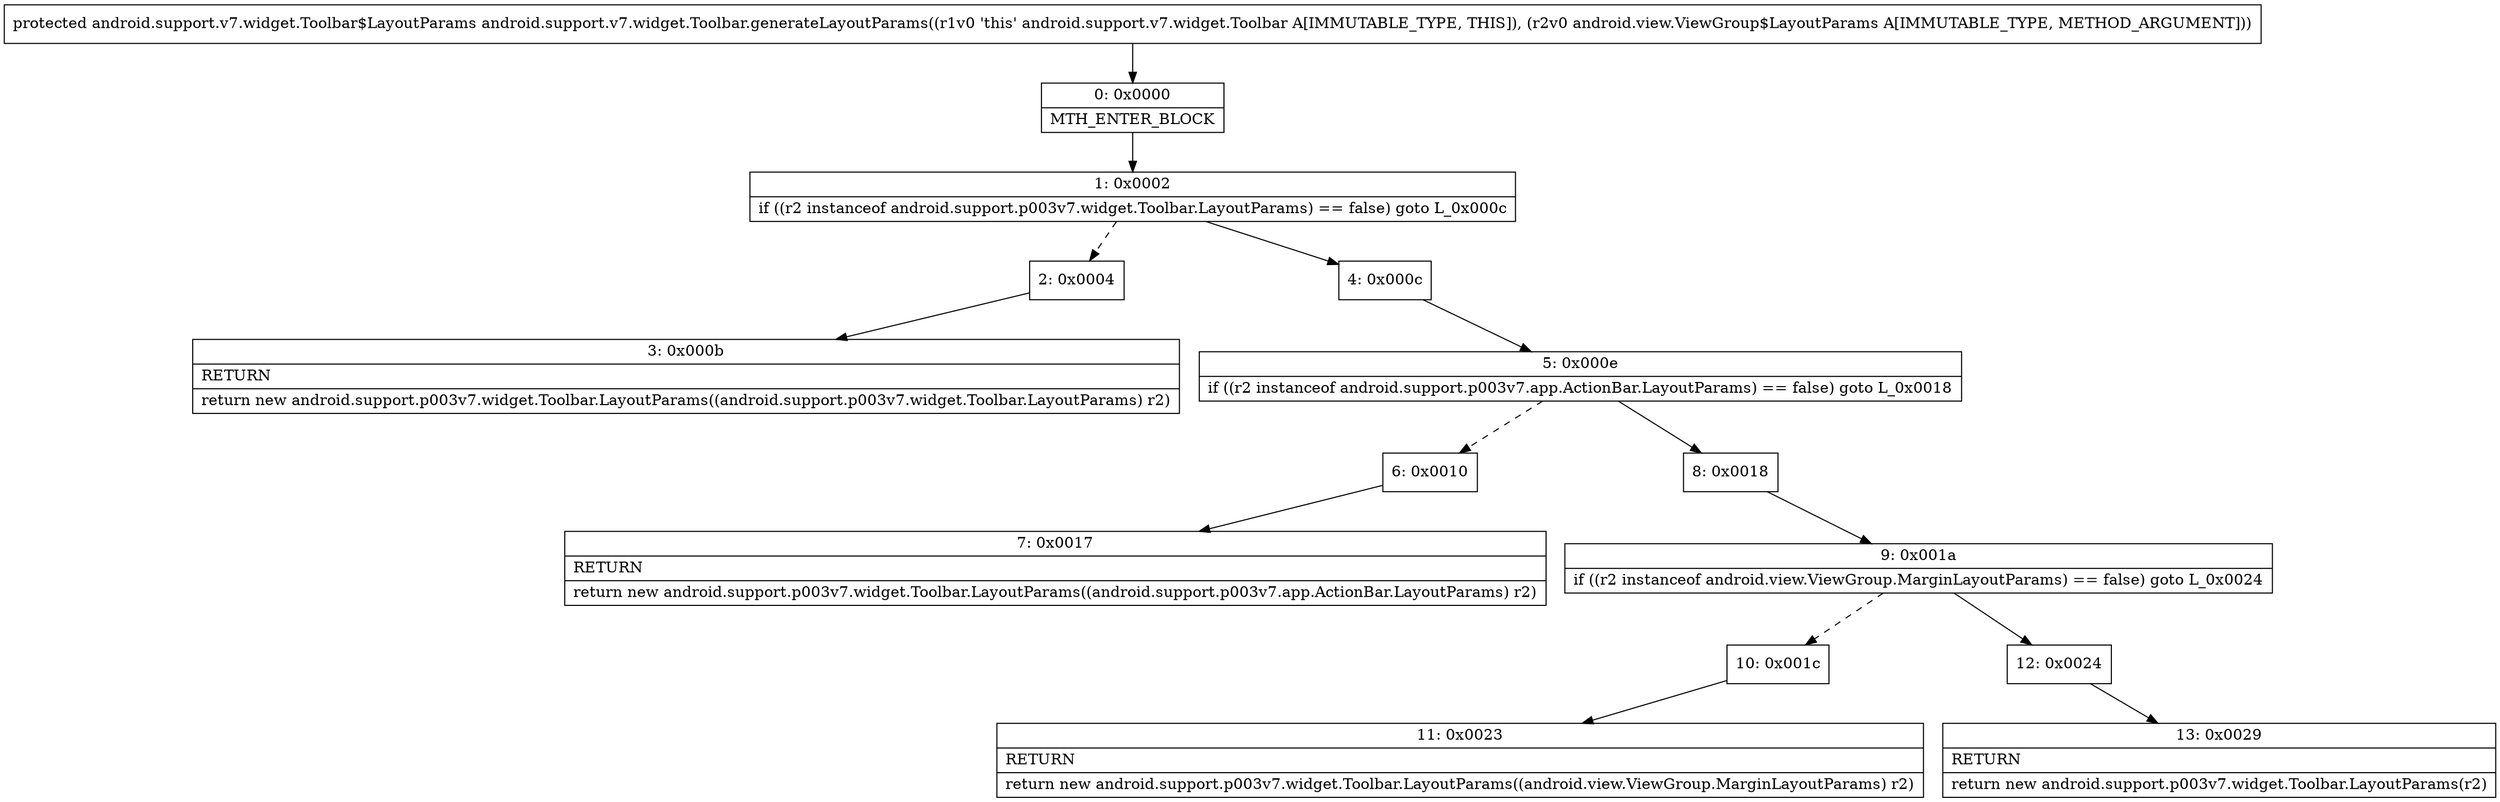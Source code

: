 digraph "CFG forandroid.support.v7.widget.Toolbar.generateLayoutParams(Landroid\/view\/ViewGroup$LayoutParams;)Landroid\/support\/v7\/widget\/Toolbar$LayoutParams;" {
Node_0 [shape=record,label="{0\:\ 0x0000|MTH_ENTER_BLOCK\l}"];
Node_1 [shape=record,label="{1\:\ 0x0002|if ((r2 instanceof android.support.p003v7.widget.Toolbar.LayoutParams) == false) goto L_0x000c\l}"];
Node_2 [shape=record,label="{2\:\ 0x0004}"];
Node_3 [shape=record,label="{3\:\ 0x000b|RETURN\l|return new android.support.p003v7.widget.Toolbar.LayoutParams((android.support.p003v7.widget.Toolbar.LayoutParams) r2)\l}"];
Node_4 [shape=record,label="{4\:\ 0x000c}"];
Node_5 [shape=record,label="{5\:\ 0x000e|if ((r2 instanceof android.support.p003v7.app.ActionBar.LayoutParams) == false) goto L_0x0018\l}"];
Node_6 [shape=record,label="{6\:\ 0x0010}"];
Node_7 [shape=record,label="{7\:\ 0x0017|RETURN\l|return new android.support.p003v7.widget.Toolbar.LayoutParams((android.support.p003v7.app.ActionBar.LayoutParams) r2)\l}"];
Node_8 [shape=record,label="{8\:\ 0x0018}"];
Node_9 [shape=record,label="{9\:\ 0x001a|if ((r2 instanceof android.view.ViewGroup.MarginLayoutParams) == false) goto L_0x0024\l}"];
Node_10 [shape=record,label="{10\:\ 0x001c}"];
Node_11 [shape=record,label="{11\:\ 0x0023|RETURN\l|return new android.support.p003v7.widget.Toolbar.LayoutParams((android.view.ViewGroup.MarginLayoutParams) r2)\l}"];
Node_12 [shape=record,label="{12\:\ 0x0024}"];
Node_13 [shape=record,label="{13\:\ 0x0029|RETURN\l|return new android.support.p003v7.widget.Toolbar.LayoutParams(r2)\l}"];
MethodNode[shape=record,label="{protected android.support.v7.widget.Toolbar$LayoutParams android.support.v7.widget.Toolbar.generateLayoutParams((r1v0 'this' android.support.v7.widget.Toolbar A[IMMUTABLE_TYPE, THIS]), (r2v0 android.view.ViewGroup$LayoutParams A[IMMUTABLE_TYPE, METHOD_ARGUMENT])) }"];
MethodNode -> Node_0;
Node_0 -> Node_1;
Node_1 -> Node_2[style=dashed];
Node_1 -> Node_4;
Node_2 -> Node_3;
Node_4 -> Node_5;
Node_5 -> Node_6[style=dashed];
Node_5 -> Node_8;
Node_6 -> Node_7;
Node_8 -> Node_9;
Node_9 -> Node_10[style=dashed];
Node_9 -> Node_12;
Node_10 -> Node_11;
Node_12 -> Node_13;
}

